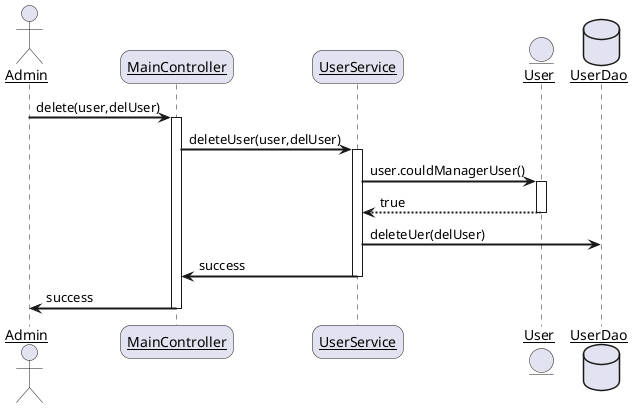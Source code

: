 @startuml
skinparam sequenceArrowThickness 2
skinparam roundcorner 20
skinparam maxmessagesize 60
skinparam sequenceParticipant underline

actor Admin as u
participant "MainController" as a
participant "UserService" as b

entity User as ad

database UserDao as d1


u -> a : delete(user,delUser)
activate a
a->b:deleteUser(user,delUser)

activate b

b->ad:user.couldManagerUser()

activate ad
ad-->b: true
deactivate ad


b->d1:deleteUer(delUser)


b->a:success
deactivate b


a->u:success
deactivate a


@enduml